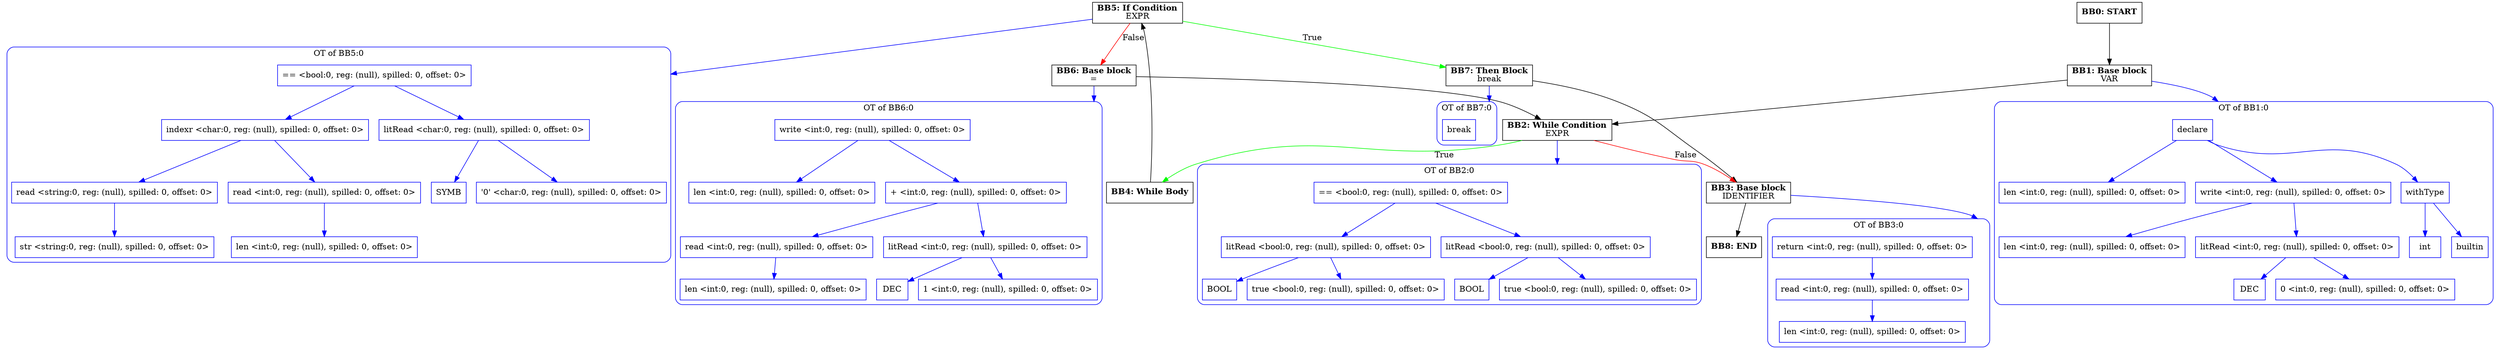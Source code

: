 digraph CFG {
    compound=true;
    graph [splines=true];
    node [shape=rectangle];

    BB8 [label=<<B>BB8: END</B><BR ALIGN="CENTER"/>>];
    BB7 [label=<<B>BB7: Then Block</B><BR ALIGN="CENTER"/>break<BR ALIGN="CENTER"/>>];
    subgraph cluster_instruction0 {
        label = "OT of BB7:0";
        style=rounded;
        color=blue;
        entry0 [shape=point, style=invis];
        node0 [label="break", color=blue];
    }
    BB7 -> entry0 [lhead=cluster_instruction0, color=blue];
    BB6 [label=<<B>BB6: Base block</B><BR ALIGN="CENTER"/>=<BR ALIGN="CENTER"/>>];
    subgraph cluster_instruction1 {
        label = "OT of BB6:0";
        style=rounded;
        color=blue;
        entry1 [shape=point, style=invis];
        node1 [label="write <int:0, reg: (null), spilled: 0, offset: 0>", color=blue];
        node2 [label="len <int:0, reg: (null), spilled: 0, offset: 0>", color=blue];
        node1 -> node2[color=blue];
        node3 [label="+ <int:0, reg: (null), spilled: 0, offset: 0>", color=blue];
        node4 [label="read <int:0, reg: (null), spilled: 0, offset: 0>", color=blue];
        node5 [label="len <int:0, reg: (null), spilled: 0, offset: 0>", color=blue];
        node4 -> node5[color=blue];
        node3 -> node4[color=blue];
        node6 [label="litRead <int:0, reg: (null), spilled: 0, offset: 0>", color=blue];
        node7 [label="DEC", color=blue];
        node6 -> node7[color=blue];
        node8 [label="1 <int:0, reg: (null), spilled: 0, offset: 0>", color=blue];
        node6 -> node8[color=blue];
        node3 -> node6[color=blue];
        node1 -> node3[color=blue];
    }
    BB6 -> entry1 [lhead=cluster_instruction1, color=blue];
    BB5 [label=<<B>BB5: If Condition</B><BR ALIGN="CENTER"/>EXPR<BR ALIGN="CENTER"/>>];
    subgraph cluster_instruction2 {
        label = "OT of BB5:0";
        style=rounded;
        color=blue;
        entry2 [shape=point, style=invis];
        node9 [label="== <bool:0, reg: (null), spilled: 0, offset: 0>", color=blue];
        node10 [label="indexr <char:0, reg: (null), spilled: 0, offset: 0>", color=blue];
        node11 [label="read <string:0, reg: (null), spilled: 0, offset: 0>", color=blue];
        node12 [label="str <string:0, reg: (null), spilled: 0, offset: 0>", color=blue];
        node11 -> node12[color=blue];
        node10 -> node11[color=blue];
        node13 [label="read <int:0, reg: (null), spilled: 0, offset: 0>", color=blue];
        node14 [label="len <int:0, reg: (null), spilled: 0, offset: 0>", color=blue];
        node13 -> node14[color=blue];
        node10 -> node13[color=blue];
        node9 -> node10[color=blue];
        node15 [label="litRead <char:0, reg: (null), spilled: 0, offset: 0>", color=blue];
        node16 [label="SYMB", color=blue];
        node15 -> node16[color=blue];
        node17 [label="'\0' <char:0, reg: (null), spilled: 0, offset: 0>", color=blue];
        node15 -> node17[color=blue];
        node9 -> node15[color=blue];
    }
    BB5 -> entry2 [lhead=cluster_instruction2, color=blue];
    BB4 [label=<<B>BB4: While Body</B><BR ALIGN="CENTER"/>>];
    BB3 [label=<<B>BB3: Base block</B><BR ALIGN="CENTER"/>IDENTIFIER<BR ALIGN="CENTER"/>>];
    subgraph cluster_instruction3 {
        label = "OT of BB3:0";
        style=rounded;
        color=blue;
        entry3 [shape=point, style=invis];
        node18 [label="return <int:0, reg: (null), spilled: 0, offset: 0>", color=blue];
        node19 [label="read <int:0, reg: (null), spilled: 0, offset: 0>", color=blue];
        node20 [label="len <int:0, reg: (null), spilled: 0, offset: 0>", color=blue];
        node19 -> node20[color=blue];
        node18 -> node19[color=blue];
    }
    BB3 -> entry3 [lhead=cluster_instruction3, color=blue];
    BB2 [label=<<B>BB2: While Condition</B><BR ALIGN="CENTER"/>EXPR<BR ALIGN="CENTER"/>>];
    subgraph cluster_instruction4 {
        label = "OT of BB2:0";
        style=rounded;
        color=blue;
        entry4 [shape=point, style=invis];
        node21 [label="== <bool:0, reg: (null), spilled: 0, offset: 0>", color=blue];
        node22 [label="litRead <bool:0, reg: (null), spilled: 0, offset: 0>", color=blue];
        node23 [label="BOOL", color=blue];
        node22 -> node23[color=blue];
        node24 [label="true <bool:0, reg: (null), spilled: 0, offset: 0>", color=blue];
        node22 -> node24[color=blue];
        node21 -> node22[color=blue];
        node25 [label="litRead <bool:0, reg: (null), spilled: 0, offset: 0>", color=blue];
        node26 [label="BOOL", color=blue];
        node25 -> node26[color=blue];
        node27 [label="true <bool:0, reg: (null), spilled: 0, offset: 0>", color=blue];
        node25 -> node27[color=blue];
        node21 -> node25[color=blue];
    }
    BB2 -> entry4 [lhead=cluster_instruction4, color=blue];
    BB1 [label=<<B>BB1: Base block</B><BR ALIGN="CENTER"/>VAR<BR ALIGN="CENTER"/>>];
    subgraph cluster_instruction5 {
        label = "OT of BB1:0";
        style=rounded;
        color=blue;
        entry5 [shape=point, style=invis];
        node28 [label="declare", color=blue];
        node29 [label="withType", color=blue];
        node30 [label="int", color=blue];
        node29 -> node30[color=blue];
        node31 [label="builtin", color=blue];
        node29 -> node31[color=blue];
        node28 -> node29[color=blue];
        node32 [label="len <int:0, reg: (null), spilled: 0, offset: 0>", color=blue];
        node28 -> node32[color=blue];
        node33 [label="write <int:0, reg: (null), spilled: 0, offset: 0>", color=blue];
        node34 [label="len <int:0, reg: (null), spilled: 0, offset: 0>", color=blue];
        node33 -> node34[color=blue];
        node35 [label="litRead <int:0, reg: (null), spilled: 0, offset: 0>", color=blue];
        node36 [label="DEC", color=blue];
        node35 -> node36[color=blue];
        node37 [label="0 <int:0, reg: (null), spilled: 0, offset: 0>", color=blue];
        node35 -> node37[color=blue];
        node33 -> node35[color=blue];
        node28 -> node33[color=blue];
    }
    BB1 -> entry5 [lhead=cluster_instruction5, color=blue];
    BB0 [label=<<B>BB0: START</B><BR ALIGN="CENTER"/>>];

    BB7 -> BB3;
    BB6 -> BB2;
    BB5 -> BB6 [label="False", color=red];
    BB5 -> BB7 [label="True", color=green];
    BB4 -> BB5;
    BB3 -> BB8;
    BB2 -> BB3 [label="False", color=red];
    BB2 -> BB4 [label="True", color=green];
    BB1 -> BB2;
    BB0 -> BB1;
}
